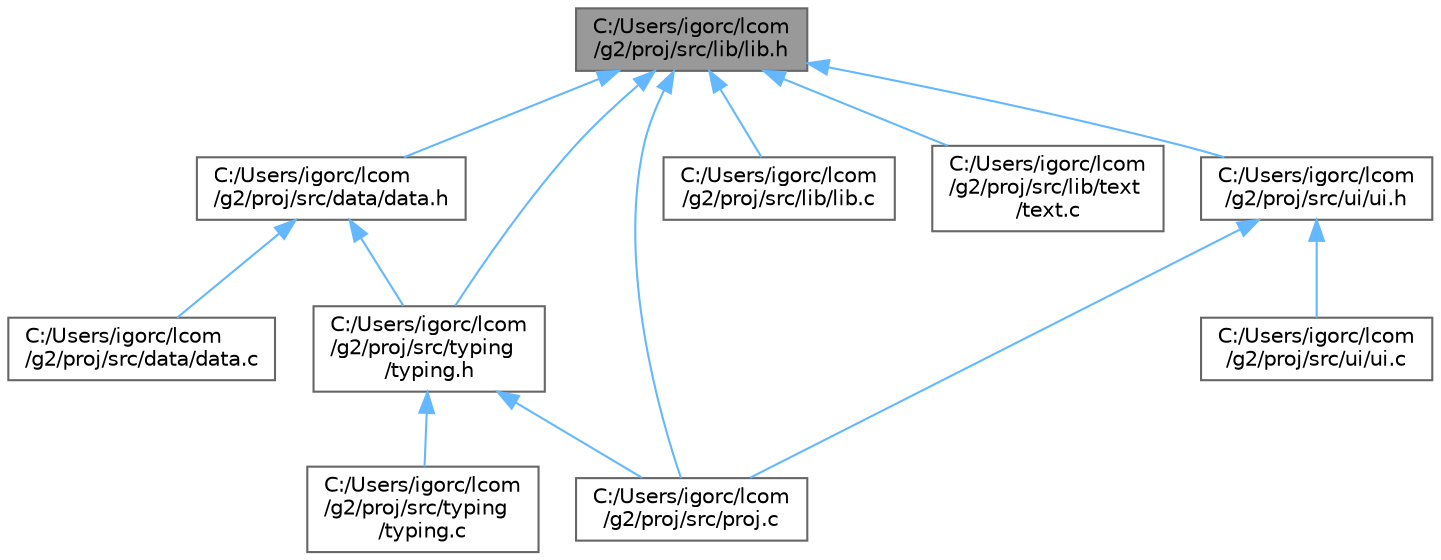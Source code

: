 digraph "C:/Users/igorc/lcom/g2/proj/src/lib/lib.h"
{
 // LATEX_PDF_SIZE
  bgcolor="transparent";
  edge [fontname=Helvetica,fontsize=10,labelfontname=Helvetica,labelfontsize=10];
  node [fontname=Helvetica,fontsize=10,shape=box,height=0.2,width=0.4];
  Node1 [id="Node000001",label="C:/Users/igorc/lcom\l/g2/proj/src/lib/lib.h",height=0.2,width=0.4,color="gray40", fillcolor="grey60", style="filled", fontcolor="black",tooltip=" "];
  Node1 -> Node2 [id="edge1_Node000001_Node000002",dir="back",color="steelblue1",style="solid",tooltip=" "];
  Node2 [id="Node000002",label="C:/Users/igorc/lcom\l/g2/proj/src/data/data.h",height=0.2,width=0.4,color="grey40", fillcolor="white", style="filled",URL="$data_8h.html",tooltip=" "];
  Node2 -> Node3 [id="edge2_Node000002_Node000003",dir="back",color="steelblue1",style="solid",tooltip=" "];
  Node3 [id="Node000003",label="C:/Users/igorc/lcom\l/g2/proj/src/data/data.c",height=0.2,width=0.4,color="grey40", fillcolor="white", style="filled",URL="$data_8c.html",tooltip=" "];
  Node2 -> Node4 [id="edge3_Node000002_Node000004",dir="back",color="steelblue1",style="solid",tooltip=" "];
  Node4 [id="Node000004",label="C:/Users/igorc/lcom\l/g2/proj/src/typing\l/typing.h",height=0.2,width=0.4,color="grey40", fillcolor="white", style="filled",URL="$typing_8h.html",tooltip=" "];
  Node4 -> Node5 [id="edge4_Node000004_Node000005",dir="back",color="steelblue1",style="solid",tooltip=" "];
  Node5 [id="Node000005",label="C:/Users/igorc/lcom\l/g2/proj/src/proj.c",height=0.2,width=0.4,color="grey40", fillcolor="white", style="filled",URL="$proj_8c.html",tooltip=" "];
  Node4 -> Node6 [id="edge5_Node000004_Node000006",dir="back",color="steelblue1",style="solid",tooltip=" "];
  Node6 [id="Node000006",label="C:/Users/igorc/lcom\l/g2/proj/src/typing\l/typing.c",height=0.2,width=0.4,color="grey40", fillcolor="white", style="filled",URL="$typing_8c.html",tooltip=" "];
  Node1 -> Node7 [id="edge6_Node000001_Node000007",dir="back",color="steelblue1",style="solid",tooltip=" "];
  Node7 [id="Node000007",label="C:/Users/igorc/lcom\l/g2/proj/src/lib/lib.c",height=0.2,width=0.4,color="grey40", fillcolor="white", style="filled",URL="$lib_8c.html",tooltip=" "];
  Node1 -> Node8 [id="edge7_Node000001_Node000008",dir="back",color="steelblue1",style="solid",tooltip=" "];
  Node8 [id="Node000008",label="C:/Users/igorc/lcom\l/g2/proj/src/lib/text\l/text.c",height=0.2,width=0.4,color="grey40", fillcolor="white", style="filled",URL="$text_8c.html",tooltip=" "];
  Node1 -> Node5 [id="edge8_Node000001_Node000005",dir="back",color="steelblue1",style="solid",tooltip=" "];
  Node1 -> Node4 [id="edge9_Node000001_Node000004",dir="back",color="steelblue1",style="solid",tooltip=" "];
  Node1 -> Node9 [id="edge10_Node000001_Node000009",dir="back",color="steelblue1",style="solid",tooltip=" "];
  Node9 [id="Node000009",label="C:/Users/igorc/lcom\l/g2/proj/src/ui/ui.h",height=0.2,width=0.4,color="grey40", fillcolor="white", style="filled",URL="$ui_8h.html",tooltip=" "];
  Node9 -> Node5 [id="edge11_Node000009_Node000005",dir="back",color="steelblue1",style="solid",tooltip=" "];
  Node9 -> Node10 [id="edge12_Node000009_Node000010",dir="back",color="steelblue1",style="solid",tooltip=" "];
  Node10 [id="Node000010",label="C:/Users/igorc/lcom\l/g2/proj/src/ui/ui.c",height=0.2,width=0.4,color="grey40", fillcolor="white", style="filled",URL="$ui_8c.html",tooltip=" "];
}
